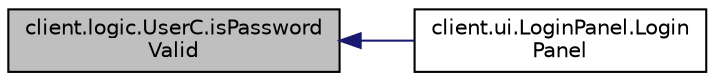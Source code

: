 digraph "client.logic.UserC.isPasswordValid"
{
  edge [fontname="Helvetica",fontsize="10",labelfontname="Helvetica",labelfontsize="10"];
  node [fontname="Helvetica",fontsize="10",shape=record];
  rankdir="LR";
  Node13 [label="client.logic.UserC.isPassword\lValid",height=0.2,width=0.4,color="black", fillcolor="grey75", style="filled", fontcolor="black"];
  Node13 -> Node14 [dir="back",color="midnightblue",fontsize="10",style="solid",fontname="Helvetica"];
  Node14 [label="client.ui.LoginPanel.Login\lPanel",height=0.2,width=0.4,color="black", fillcolor="white", style="filled",URL="$classclient_1_1ui_1_1_login_panel.html#a697f38b937f048e562c634c713d90885"];
}
